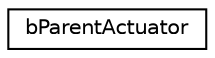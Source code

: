 digraph G
{
  edge [fontname="Helvetica",fontsize="10",labelfontname="Helvetica",labelfontsize="10"];
  node [fontname="Helvetica",fontsize="10",shape=record];
  rankdir=LR;
  Node1 [label="bParentActuator",height=0.2,width=0.4,color="black", fillcolor="white", style="filled",URL="$de/d83/structbParentActuator.html"];
}

